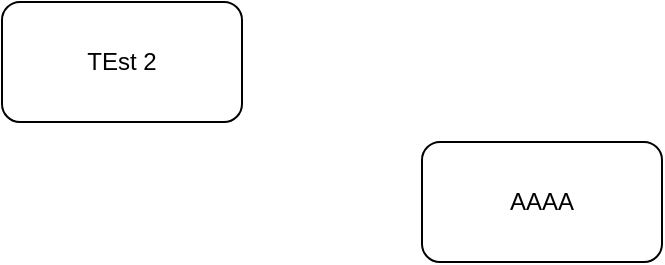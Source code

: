 <mxfile version="12.1.8" type="github" pages="1">
  <diagram id="nDqt4OHVF8OYWS3F5ZIa" name="Page-1">
    <mxGraphModel dx="846" dy="607" grid="1" gridSize="10" guides="1" tooltips="1" connect="1" arrows="1" fold="1" page="1" pageScale="1" pageWidth="850" pageHeight="1100" math="0" shadow="0">
      <root>
        <mxCell id="0"/>
        <mxCell id="1" parent="0"/>
        <mxCell id="npQW0QnKVg932VRmmYPV-1" value="TEst 2" style="rounded=1;whiteSpace=wrap;html=1;" parent="1" vertex="1">
          <mxGeometry x="120" y="120" width="120" height="60" as="geometry"/>
        </mxCell>
        <mxCell id="npQW0QnKVg932VRmmYPV-2" value="AAAA" style="rounded=1;whiteSpace=wrap;html=1;" parent="1" vertex="1">
          <mxGeometry x="330" y="190" width="120" height="60" as="geometry"/>
        </mxCell>
      </root>
    </mxGraphModel>
  </diagram>
</mxfile>
